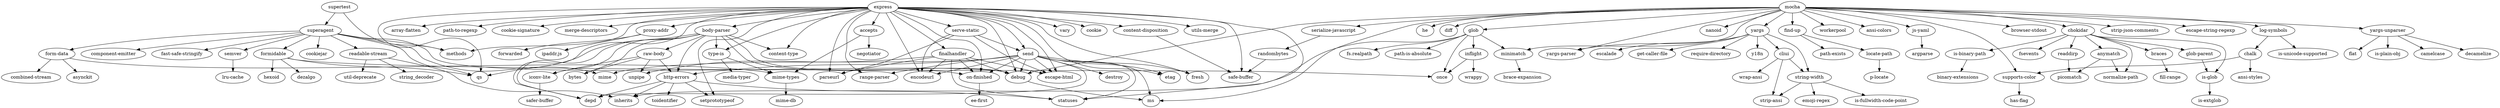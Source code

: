 // Dependency Graph
digraph {
	express -> qs
	express -> depd
	express -> etag
	express -> send
	express -> vary
	express -> debug
	express -> fresh
	express -> cookie
	express -> accepts
	express -> methods
	express -> "type-is"
	express -> parseurl
	express -> statuses
	express -> encodeurl
	express -> "proxy-addr"
	express -> "body-parser"
	express -> "escape-html"
	express -> "on-finished"
	express -> "safe-buffer"
	express -> "utils-merge"
	express -> "content-type"
	express -> finalhandler
	express -> "range-parser"
	express -> "serve-static"
	express -> "array-flatten"
	express -> "path-to-regexp"
	express -> setprototypeof
	express -> "cookie-signature"
	express -> "merge-descriptors"
	express -> "content-disposition"
	send -> ms
	send -> depd
	send -> etag
	send -> mime
	send -> debug
	send -> fresh
	send -> destroy
	send -> statuses
	send -> encodeurl
	send -> "escape-html"
	send -> "http-errors"
	send -> "on-finished"
	send -> "range-parser"
	debug -> ms
	"http-errors" -> depd
	"http-errors" -> inherits
	"http-errors" -> setprototypeof
	"http-errors" -> statuses
	"http-errors" -> toidentifier
	"on-finished" -> "ee-first"
	accepts -> "mime-types"
	accepts -> negotiator
	"mime-types" -> "mime-db"
	"type-is" -> "mime-types"
	"type-is" -> "media-typer"
	"proxy-addr" -> forwarded
	"proxy-addr" -> "ipaddr.js"
	"body-parser" -> qs
	"body-parser" -> depd
	"body-parser" -> bytes
	"body-parser" -> debug
	"body-parser" -> "type-is"
	"body-parser" -> "raw-body"
	"body-parser" -> "iconv-lite"
	"body-parser" -> "http-errors"
	"body-parser" -> "on-finished"
	"body-parser" -> "content-type"
	"raw-body" -> bytes
	"raw-body" -> unpipe
	"raw-body" -> "iconv-lite"
	"raw-body" -> "http-errors"
	"iconv-lite" -> "safer-buffer"
	finalhandler -> debug
	finalhandler -> unpipe
	finalhandler -> parseurl
	finalhandler -> statuses
	finalhandler -> encodeurl
	finalhandler -> "escape-html"
	finalhandler -> "on-finished"
	"serve-static" -> send
	"serve-static" -> parseurl
	"serve-static" -> encodeurl
	"serve-static" -> "escape-html"
	"content-disposition" -> "safe-buffer"
	mocha -> he
	mocha -> ms
	mocha -> diff
	mocha -> glob
	mocha -> debug
	mocha -> yargs
	mocha -> nanoid
	mocha -> "find-up"
	mocha -> "js-yaml"
	mocha -> chokidar
	mocha -> minimatch
	mocha -> workerpool
	mocha -> "ansi-colors"
	mocha -> "log-symbols"
	mocha -> "yargs-parser"
	mocha -> "browser-stdout"
	mocha -> "supports-color"
	mocha -> "yargs-unparser"
	mocha -> "strip-json-comments"
	mocha -> "escape-string-regexp"
	mocha -> "serialize-javascript"
	glob -> once
	glob -> inflight
	glob -> inherits
	glob -> minimatch
	glob -> "fs.realpath"
	glob -> "path-is-absolute"
	inflight -> once
	inflight -> wrappy
	minimatch -> "brace-expansion"
	yargs -> y18n
	yargs -> cliui
	yargs -> escalade
	yargs -> "string-width"
	yargs -> "yargs-parser"
	yargs -> "get-caller-file"
	yargs -> "require-directory"
	cliui -> "wrap-ansi"
	cliui -> "strip-ansi"
	cliui -> "string-width"
	"string-width" -> "strip-ansi"
	"string-width" -> "emoji-regex"
	"string-width" -> "is-fullwidth-code-point"
	"find-up" -> "locate-path"
	"find-up" -> "path-exists"
	"locate-path" -> "p-locate"
	"js-yaml" -> argparse
	chokidar -> braces
	chokidar -> "is-glob"
	chokidar -> anymatch
	chokidar -> fsevents
	chokidar -> readdirp
	chokidar -> "glob-parent"
	chokidar -> "is-binary-path"
	chokidar -> "normalize-path"
	braces -> "fill-range"
	"is-glob" -> "is-extglob"
	anymatch -> picomatch
	anymatch -> "normalize-path"
	readdirp -> picomatch
	"glob-parent" -> "is-glob"
	"is-binary-path" -> "binary-extensions"
	"log-symbols" -> chalk
	"log-symbols" -> "is-unicode-supported"
	chalk -> "ansi-styles"
	chalk -> "supports-color"
	"supports-color" -> "has-flag"
	"yargs-unparser" -> camelcase
	"yargs-unparser" -> decamelize
	"yargs-unparser" -> flat
	"yargs-unparser" -> "is-plain-obj"
	"serialize-javascript" -> randombytes
	randombytes -> "safe-buffer"
	supertest -> methods
	supertest -> superagent
	superagent -> qs
	superagent -> mime
	superagent -> debug
	superagent -> semver
	superagent -> methods
	superagent -> cookiejar
	superagent -> "form-data"
	superagent -> formidable
	superagent -> "readable-stream"
	superagent -> "component-emitter"
	superagent -> "fast-safe-stringify"
	semver -> "lru-cache"
	"form-data" -> asynckit
	"form-data" -> "mime-types"
	"form-data" -> "combined-stream"
	formidable -> qs
	formidable -> once
	formidable -> hexoid
	formidable -> dezalgo
	"readable-stream" -> inherits
	"readable-stream" -> string_decoder
	"readable-stream" -> "util-deprecate"
}
